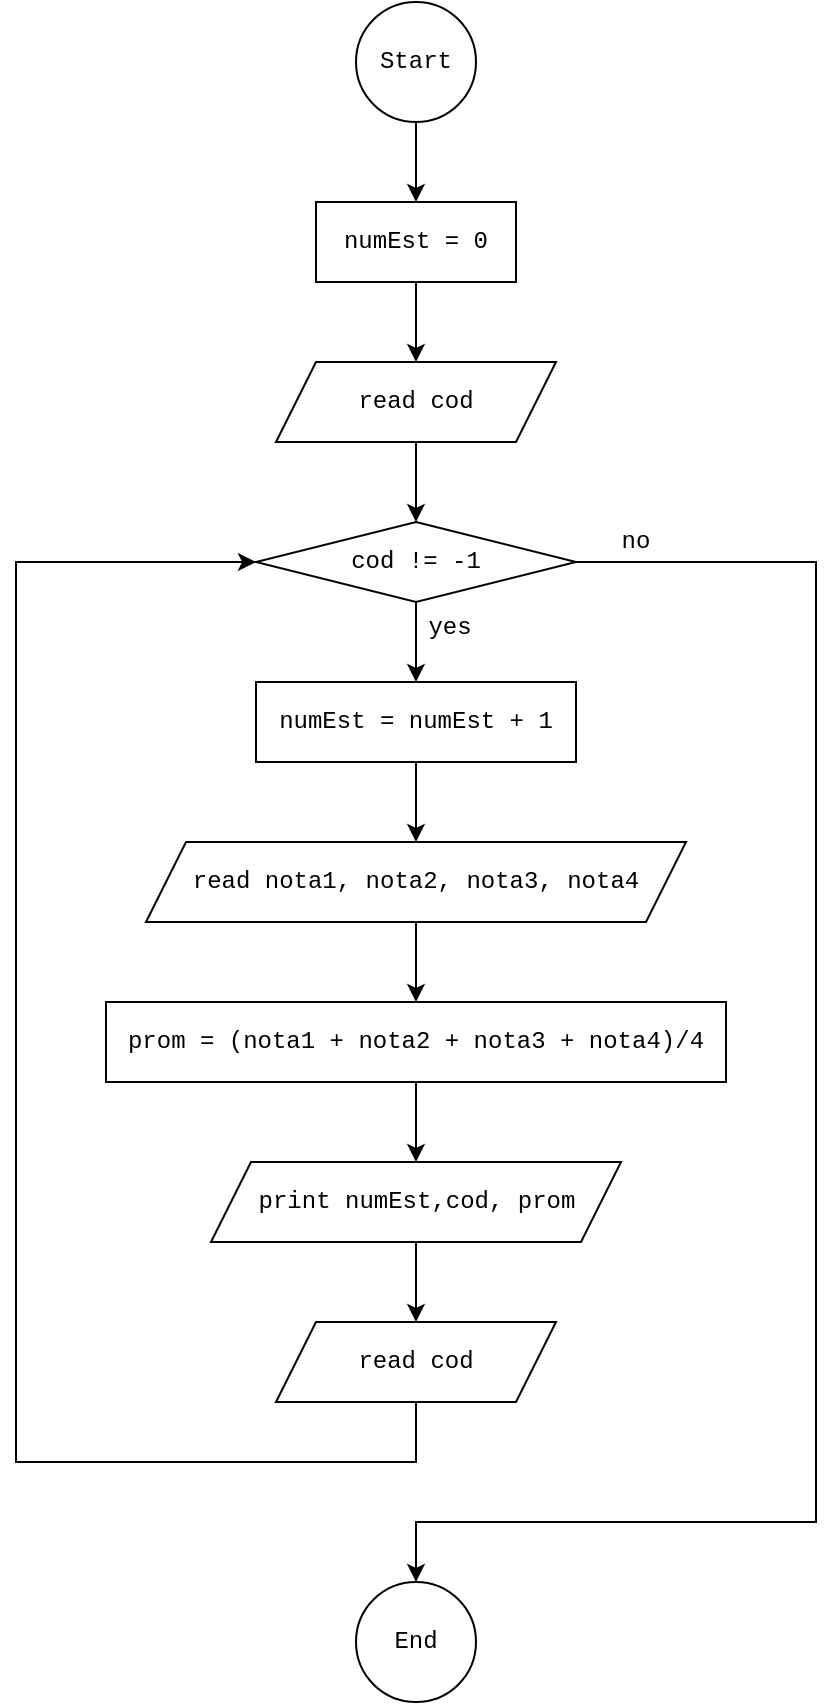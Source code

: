 <mxfile version="17.2.4" type="device"><diagram id="3iBPh0UeM5B4lw9O9ZRp" name="Página-1"><mxGraphModel dx="755" dy="481" grid="1" gridSize="10" guides="1" tooltips="1" connect="1" arrows="1" fold="1" page="1" pageScale="1" pageWidth="827" pageHeight="1169" math="0" shadow="0"><root><mxCell id="0"/><mxCell id="1" parent="0"/><mxCell id="nvZGiXqKE41O6gCBykSV-40" style="edgeStyle=orthogonalEdgeStyle;rounded=0;orthogonalLoop=1;jettySize=auto;html=1;exitX=0.5;exitY=1;exitDx=0;exitDy=0;entryX=0.5;entryY=0;entryDx=0;entryDy=0;endArrow=classic;endFill=1;" parent="1" source="QCJDYo9EbPZSCwsRFX2K-1" target="nvZGiXqKE41O6gCBykSV-28" edge="1"><mxGeometry relative="1" as="geometry"/></mxCell><mxCell id="QCJDYo9EbPZSCwsRFX2K-1" value="Start" style="ellipse;whiteSpace=wrap;html=1;aspect=fixed;fontFamily=Courier New;" parent="1" vertex="1"><mxGeometry x="370" y="140" width="60" height="60" as="geometry"/></mxCell><mxCell id="nvZGiXqKE41O6gCBykSV-19" style="edgeStyle=orthogonalEdgeStyle;rounded=0;orthogonalLoop=1;jettySize=auto;html=1;exitX=0.5;exitY=1;exitDx=0;exitDy=0;entryX=0.5;entryY=0;entryDx=0;entryDy=0;endArrow=classic;endFill=1;" parent="1" source="QCJDYo9EbPZSCwsRFX2K-4" target="dunzjwknVieshdpgVGPI-1" edge="1"><mxGeometry relative="1" as="geometry"><mxPoint x="400" y="400" as="targetPoint"/></mxGeometry></mxCell><mxCell id="QCJDYo9EbPZSCwsRFX2K-4" value="read&amp;nbsp;cod" style="shape=parallelogram;perimeter=parallelogramPerimeter;whiteSpace=wrap;html=1;fixedSize=1;fontFamily=Courier New;" parent="1" vertex="1"><mxGeometry x="330" y="320" width="140" height="40" as="geometry"/></mxCell><mxCell id="nlRbYAthw5gZ704m5h-i-84" style="edgeStyle=orthogonalEdgeStyle;rounded=0;orthogonalLoop=1;jettySize=auto;html=1;exitX=0.5;exitY=1;exitDx=0;exitDy=0;entryX=0.5;entryY=0;entryDx=0;entryDy=0;startArrow=none;startFill=0;endArrow=classic;endFill=1;" edge="1" parent="1" source="dunzjwknVieshdpgVGPI-1" target="nlRbYAthw5gZ704m5h-i-83"><mxGeometry relative="1" as="geometry"/></mxCell><mxCell id="nlRbYAthw5gZ704m5h-i-91" style="edgeStyle=orthogonalEdgeStyle;rounded=0;orthogonalLoop=1;jettySize=auto;html=1;exitX=1;exitY=0.5;exitDx=0;exitDy=0;entryX=0.5;entryY=0;entryDx=0;entryDy=0;startArrow=none;startFill=0;endArrow=classic;endFill=1;" edge="1" parent="1" source="dunzjwknVieshdpgVGPI-1" target="dunzjwknVieshdpgVGPI-25"><mxGeometry relative="1" as="geometry"><Array as="points"><mxPoint x="600" y="420"/><mxPoint x="600" y="900"/><mxPoint x="400" y="900"/></Array></mxGeometry></mxCell><mxCell id="dunzjwknVieshdpgVGPI-1" value="cod != -1" style="rhombus;whiteSpace=wrap;html=1;fontFamily=Courier New;" parent="1" vertex="1"><mxGeometry x="320" y="400" width="160" height="40" as="geometry"/></mxCell><mxCell id="dunzjwknVieshdpgVGPI-25" value="End" style="ellipse;whiteSpace=wrap;html=1;aspect=fixed;fontFamily=Courier New;" parent="1" vertex="1"><mxGeometry x="370" y="930" width="60" height="60" as="geometry"/></mxCell><mxCell id="nvZGiXqKE41O6gCBykSV-41" style="edgeStyle=orthogonalEdgeStyle;rounded=0;orthogonalLoop=1;jettySize=auto;html=1;exitX=0.5;exitY=1;exitDx=0;exitDy=0;entryX=0.5;entryY=0;entryDx=0;entryDy=0;endArrow=classic;endFill=1;" parent="1" source="nvZGiXqKE41O6gCBykSV-28" target="QCJDYo9EbPZSCwsRFX2K-4" edge="1"><mxGeometry relative="1" as="geometry"/></mxCell><mxCell id="nvZGiXqKE41O6gCBykSV-28" value="numEst = 0" style="rounded=0;whiteSpace=wrap;html=1;fontFamily=Courier New;" parent="1" vertex="1"><mxGeometry x="350" y="240" width="100" height="40" as="geometry"/></mxCell><mxCell id="nvZGiXqKE41O6gCBykSV-72" value="yes" style="text;html=1;strokeColor=none;fillColor=none;align=center;verticalAlign=middle;whiteSpace=wrap;rounded=0;fontFamily=Courier New;" parent="1" vertex="1"><mxGeometry x="397" y="443" width="40" height="20" as="geometry"/></mxCell><mxCell id="nvZGiXqKE41O6gCBykSV-76" value="no" style="text;html=1;strokeColor=none;fillColor=none;align=center;verticalAlign=middle;whiteSpace=wrap;rounded=0;fontFamily=Courier New;" parent="1" vertex="1"><mxGeometry x="490" y="400" width="40" height="20" as="geometry"/></mxCell><mxCell id="nlRbYAthw5gZ704m5h-i-50" style="edgeStyle=orthogonalEdgeStyle;rounded=0;orthogonalLoop=1;jettySize=auto;html=1;exitX=0.5;exitY=1;exitDx=0;exitDy=0;entryX=0.5;entryY=0;entryDx=0;entryDy=0;" edge="1" parent="1" source="nlRbYAthw5gZ704m5h-i-11" target="nlRbYAthw5gZ704m5h-i-40"><mxGeometry relative="1" as="geometry"><mxPoint x="400" y="560" as="targetPoint"/></mxGeometry></mxCell><mxCell id="nlRbYAthw5gZ704m5h-i-11" value="read nota1, nota2, nota3, nota4" style="shape=parallelogram;perimeter=parallelogramPerimeter;whiteSpace=wrap;html=1;fixedSize=1;fontFamily=Courier New;" vertex="1" parent="1"><mxGeometry x="265" y="560" width="270" height="40" as="geometry"/></mxCell><mxCell id="nlRbYAthw5gZ704m5h-i-87" style="edgeStyle=orthogonalEdgeStyle;rounded=0;orthogonalLoop=1;jettySize=auto;html=1;exitX=0.5;exitY=1;exitDx=0;exitDy=0;startArrow=none;startFill=0;endArrow=classic;endFill=1;" edge="1" parent="1" source="nlRbYAthw5gZ704m5h-i-40" target="nlRbYAthw5gZ704m5h-i-86"><mxGeometry relative="1" as="geometry"/></mxCell><mxCell id="nlRbYAthw5gZ704m5h-i-40" value="prom = (nota1 + nota2 + nota3 + nota4)/4" style="rounded=0;whiteSpace=wrap;html=1;fontFamily=Courier New;" vertex="1" parent="1"><mxGeometry x="245" y="640" width="310" height="40" as="geometry"/></mxCell><mxCell id="nlRbYAthw5gZ704m5h-i-85" style="edgeStyle=orthogonalEdgeStyle;rounded=0;orthogonalLoop=1;jettySize=auto;html=1;exitX=0.5;exitY=1;exitDx=0;exitDy=0;entryX=0.5;entryY=0;entryDx=0;entryDy=0;startArrow=none;startFill=0;endArrow=classic;endFill=1;" edge="1" parent="1" source="nlRbYAthw5gZ704m5h-i-83" target="nlRbYAthw5gZ704m5h-i-11"><mxGeometry relative="1" as="geometry"/></mxCell><mxCell id="nlRbYAthw5gZ704m5h-i-83" value="numEst = numEst&amp;nbsp;+ 1" style="rounded=0;whiteSpace=wrap;html=1;fontFamily=Courier New;" vertex="1" parent="1"><mxGeometry x="320" y="480" width="160" height="40" as="geometry"/></mxCell><mxCell id="nlRbYAthw5gZ704m5h-i-89" style="edgeStyle=orthogonalEdgeStyle;rounded=0;orthogonalLoop=1;jettySize=auto;html=1;exitX=0.5;exitY=1;exitDx=0;exitDy=0;startArrow=none;startFill=0;endArrow=classic;endFill=1;" edge="1" parent="1" source="nlRbYAthw5gZ704m5h-i-86" target="nlRbYAthw5gZ704m5h-i-88"><mxGeometry relative="1" as="geometry"/></mxCell><mxCell id="nlRbYAthw5gZ704m5h-i-86" value="print numEst,cod,&amp;nbsp;prom" style="shape=parallelogram;perimeter=parallelogramPerimeter;whiteSpace=wrap;html=1;fixedSize=1;fontFamily=Courier New;" vertex="1" parent="1"><mxGeometry x="297.5" y="720" width="205" height="40" as="geometry"/></mxCell><mxCell id="nlRbYAthw5gZ704m5h-i-90" style="edgeStyle=orthogonalEdgeStyle;rounded=0;orthogonalLoop=1;jettySize=auto;html=1;exitX=0.5;exitY=1;exitDx=0;exitDy=0;entryX=0;entryY=0.5;entryDx=0;entryDy=0;startArrow=none;startFill=0;endArrow=classic;endFill=1;" edge="1" parent="1" source="nlRbYAthw5gZ704m5h-i-88" target="dunzjwknVieshdpgVGPI-1"><mxGeometry relative="1" as="geometry"><Array as="points"><mxPoint x="400" y="870"/><mxPoint x="200" y="870"/><mxPoint x="200" y="420"/></Array></mxGeometry></mxCell><mxCell id="nlRbYAthw5gZ704m5h-i-88" value="read&amp;nbsp;cod" style="shape=parallelogram;perimeter=parallelogramPerimeter;whiteSpace=wrap;html=1;fixedSize=1;fontFamily=Courier New;" vertex="1" parent="1"><mxGeometry x="330" y="800" width="140" height="40" as="geometry"/></mxCell></root></mxGraphModel></diagram></mxfile>